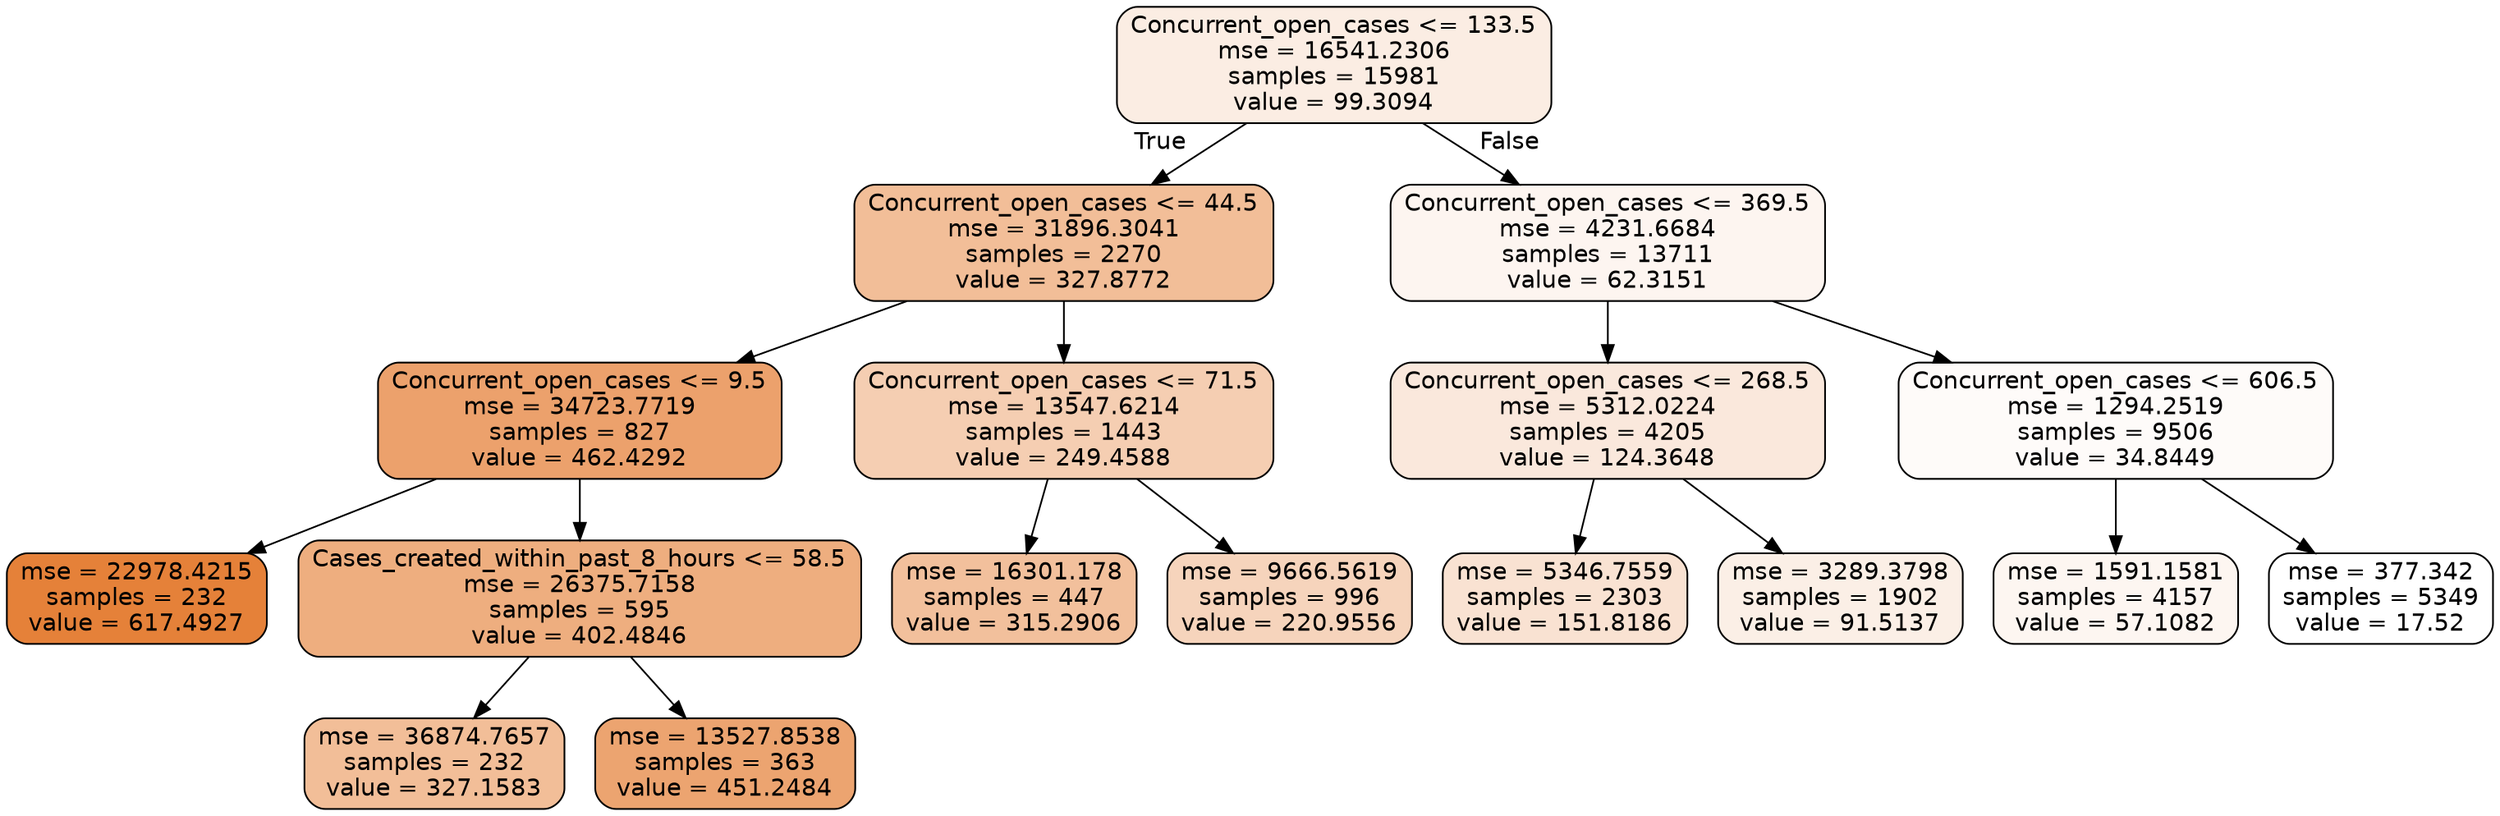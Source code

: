 digraph Tree {
node [shape=box, style="filled, rounded", color="black", fontname=helvetica] ;
edge [fontname=helvetica] ;
0 [label="Concurrent_open_cases <= 133.5\nmse = 16541.2306\nsamples = 15981\nvalue = 99.3094", fillcolor="#e5813923"] ;
1 [label="Concurrent_open_cases <= 44.5\nmse = 31896.3041\nsamples = 2270\nvalue = 327.8772", fillcolor="#e5813984"] ;
0 -> 1 [labeldistance=2.5, labelangle=45, headlabel="True"] ;
3 [label="Concurrent_open_cases <= 9.5\nmse = 34723.7719\nsamples = 827\nvalue = 462.4292", fillcolor="#e58139bd"] ;
1 -> 3 ;
7 [label="mse = 22978.4215\nsamples = 232\nvalue = 617.4927", fillcolor="#e58139ff"] ;
3 -> 7 ;
8 [label="Cases_created_within_past_8_hours <= 58.5\nmse = 26375.7158\nsamples = 595\nvalue = 402.4846", fillcolor="#e58139a4"] ;
3 -> 8 ;
15 [label="mse = 36874.7657\nsamples = 232\nvalue = 327.1583", fillcolor="#e5813984"] ;
8 -> 15 ;
16 [label="mse = 13527.8538\nsamples = 363\nvalue = 451.2484", fillcolor="#e58139b8"] ;
8 -> 16 ;
4 [label="Concurrent_open_cases <= 71.5\nmse = 13547.6214\nsamples = 1443\nvalue = 249.4588", fillcolor="#e5813963"] ;
1 -> 4 ;
13 [label="mse = 16301.178\nsamples = 447\nvalue = 315.2906", fillcolor="#e581397f"] ;
4 -> 13 ;
14 [label="mse = 9666.5619\nsamples = 996\nvalue = 220.9556", fillcolor="#e5813956"] ;
4 -> 14 ;
2 [label="Concurrent_open_cases <= 369.5\nmse = 4231.6684\nsamples = 13711\nvalue = 62.3151", fillcolor="#e5813913"] ;
0 -> 2 [labeldistance=2.5, labelangle=-45, headlabel="False"] ;
5 [label="Concurrent_open_cases <= 268.5\nmse = 5312.0224\nsamples = 4205\nvalue = 124.3648", fillcolor="#e581392d"] ;
2 -> 5 ;
9 [label="mse = 5346.7559\nsamples = 2303\nvalue = 151.8186", fillcolor="#e5813939"] ;
5 -> 9 ;
10 [label="mse = 3289.3798\nsamples = 1902\nvalue = 91.5137", fillcolor="#e581391f"] ;
5 -> 10 ;
6 [label="Concurrent_open_cases <= 606.5\nmse = 1294.2519\nsamples = 9506\nvalue = 34.8449", fillcolor="#e5813907"] ;
2 -> 6 ;
11 [label="mse = 1591.1581\nsamples = 4157\nvalue = 57.1082", fillcolor="#e5813911"] ;
6 -> 11 ;
12 [label="mse = 377.342\nsamples = 5349\nvalue = 17.52", fillcolor="#e5813900"] ;
6 -> 12 ;
}